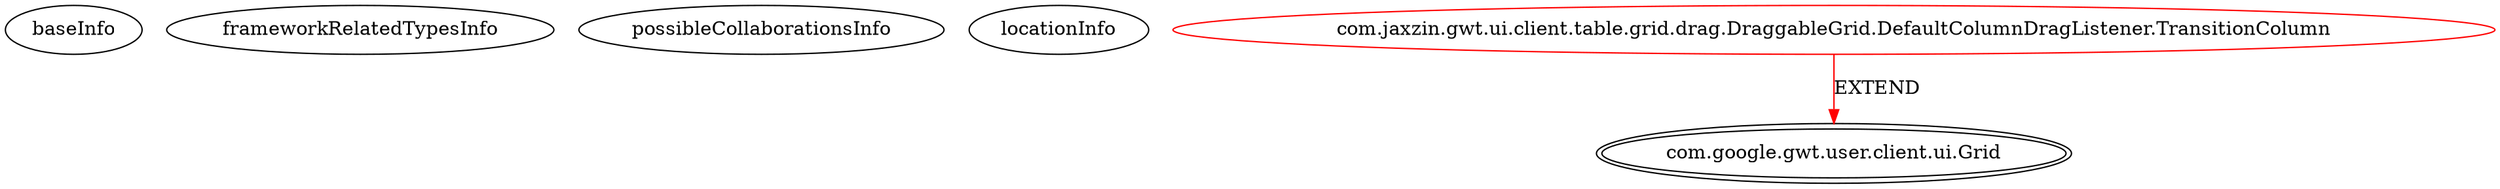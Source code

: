 digraph {
baseInfo[graphId=3139,category="extension_graph",isAnonymous=false,possibleRelation=false]
frameworkRelatedTypesInfo[0="com.google.gwt.user.client.ui.Grid"]
possibleCollaborationsInfo[]
locationInfo[projectName="jaxzin-gwt-common-widgets",filePath="/jaxzin-gwt-common-widgets/gwt-common-widgets-master/src/com/jaxzin/gwt/ui/client/table/grid/drag/DraggableGrid.java",contextSignature="TransitionColumn",graphId="3139"]
0[label="com.jaxzin.gwt.ui.client.table.grid.drag.DraggableGrid.DefaultColumnDragListener.TransitionColumn",vertexType="ROOT_CLIENT_CLASS_DECLARATION",isFrameworkType=false,color=red]
1[label="com.google.gwt.user.client.ui.Grid",vertexType="FRAMEWORK_CLASS_TYPE",isFrameworkType=true,peripheries=2]
0->1[label="EXTEND",color=red]
}
